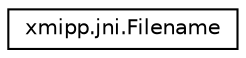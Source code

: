 digraph "Graphical Class Hierarchy"
{
  edge [fontname="Helvetica",fontsize="10",labelfontname="Helvetica",labelfontsize="10"];
  node [fontname="Helvetica",fontsize="10",shape=record];
  rankdir="LR";
  Node0 [label="xmipp.jni.Filename",height=0.2,width=0.4,color="black", fillcolor="white", style="filled",URL="$classxmipp_1_1jni_1_1Filename.html"];
}
